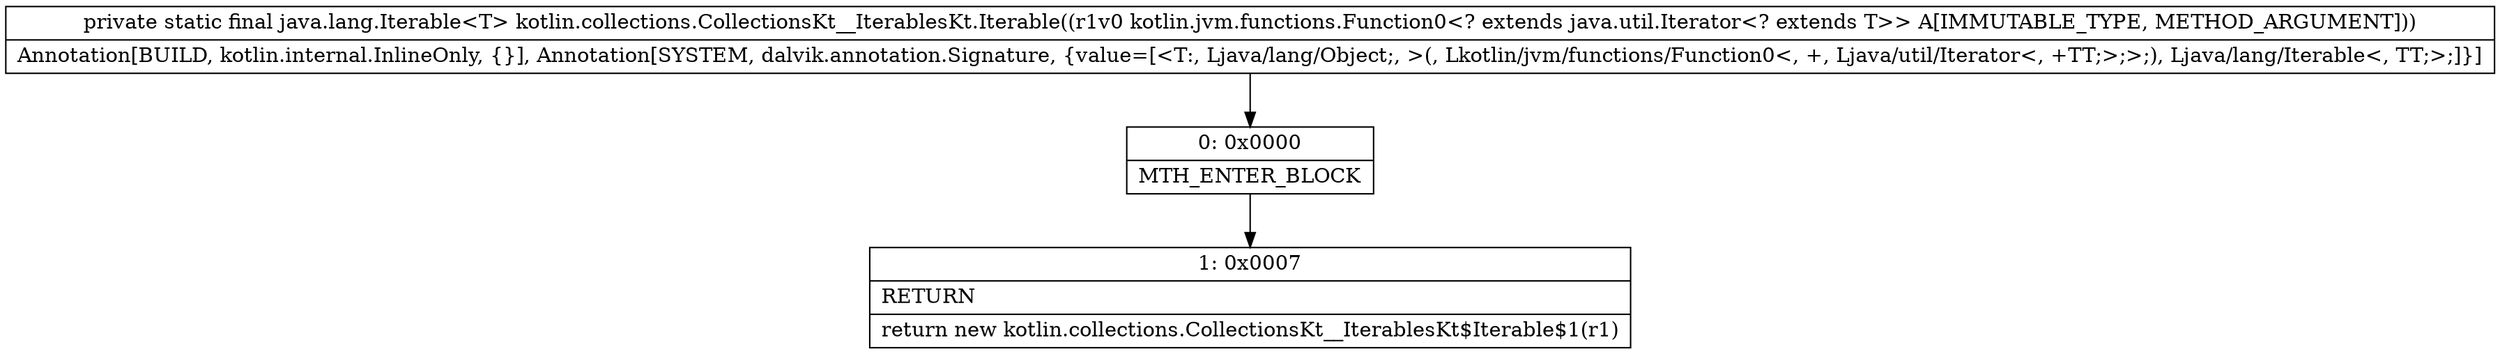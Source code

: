 digraph "CFG forkotlin.collections.CollectionsKt__IterablesKt.Iterable(Lkotlin\/jvm\/functions\/Function0;)Ljava\/lang\/Iterable;" {
Node_0 [shape=record,label="{0\:\ 0x0000|MTH_ENTER_BLOCK\l}"];
Node_1 [shape=record,label="{1\:\ 0x0007|RETURN\l|return new kotlin.collections.CollectionsKt__IterablesKt$Iterable$1(r1)\l}"];
MethodNode[shape=record,label="{private static final java.lang.Iterable\<T\> kotlin.collections.CollectionsKt__IterablesKt.Iterable((r1v0 kotlin.jvm.functions.Function0\<? extends java.util.Iterator\<? extends T\>\> A[IMMUTABLE_TYPE, METHOD_ARGUMENT]))  | Annotation[BUILD, kotlin.internal.InlineOnly, \{\}], Annotation[SYSTEM, dalvik.annotation.Signature, \{value=[\<T:, Ljava\/lang\/Object;, \>(, Lkotlin\/jvm\/functions\/Function0\<, +, Ljava\/util\/Iterator\<, +TT;\>;\>;), Ljava\/lang\/Iterable\<, TT;\>;]\}]\l}"];
MethodNode -> Node_0;
Node_0 -> Node_1;
}

